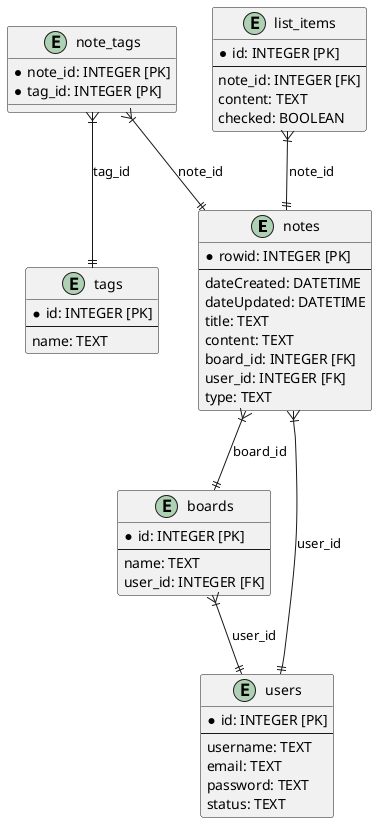 @startuml
entity notes {
  * rowid: INTEGER [PK]
  --
  dateCreated: DATETIME
  dateUpdated: DATETIME
  title: TEXT
  content: TEXT
  board_id: INTEGER [FK]
  user_id: INTEGER [FK]
  type: TEXT
}

entity boards {
  * id: INTEGER [PK]
  --
  name: TEXT
  user_id: INTEGER [FK]
}

entity users {
  * id: INTEGER [PK]
  --
  username: TEXT
  email: TEXT
  password: TEXT
  status: TEXT
}

entity tags {
  * id: INTEGER [PK]
  --
  name: TEXT
}

entity note_tags {
  * note_id: INTEGER [PK]
  * tag_id: INTEGER [PK]
}

entity list_items {
  * id: INTEGER [PK]
  --
  note_id: INTEGER [FK]
  content: TEXT
  checked: BOOLEAN
}

notes }|--|| boards : "board_id"
notes }|--|| users : "user_id"
boards }|--|| users : "user_id"
note_tags }|--|| notes : "note_id"
note_tags }|--|| tags : "tag_id"
list_items }|--|| notes : "note_id"
@enduml